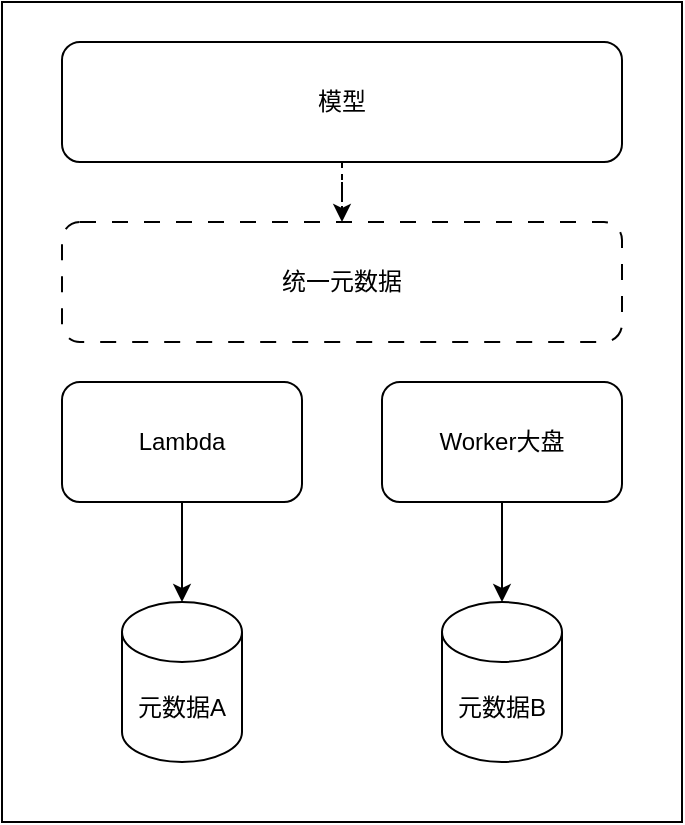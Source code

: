 <mxfile version="25.0.3">
  <diagram name="Page-1" id="IvGomVfQnvnbm-iyZiaq">
    <mxGraphModel dx="1026" dy="1750" grid="1" gridSize="10" guides="1" tooltips="1" connect="1" arrows="1" fold="1" page="1" pageScale="1" pageWidth="850" pageHeight="1100" math="0" shadow="0">
      <root>
        <mxCell id="0" />
        <mxCell id="1" parent="0" />
        <mxCell id="XO-GALKPfHcBI_01L1h0-8" value="" style="rounded=0;whiteSpace=wrap;html=1;" vertex="1" parent="1">
          <mxGeometry x="100" y="-30" width="340" height="410" as="geometry" />
        </mxCell>
        <mxCell id="XO-GALKPfHcBI_01L1h0-2" value="Lambda" style="rounded=1;whiteSpace=wrap;html=1;" vertex="1" parent="1">
          <mxGeometry x="130" y="160" width="120" height="60" as="geometry" />
        </mxCell>
        <mxCell id="XO-GALKPfHcBI_01L1h0-3" value="Worker大盘" style="rounded=1;whiteSpace=wrap;html=1;" vertex="1" parent="1">
          <mxGeometry x="290" y="160" width="120" height="60" as="geometry" />
        </mxCell>
        <mxCell id="XO-GALKPfHcBI_01L1h0-4" value="元数据A" style="shape=cylinder3;whiteSpace=wrap;html=1;boundedLbl=1;backgroundOutline=1;size=15;" vertex="1" parent="1">
          <mxGeometry x="160" y="270" width="60" height="80" as="geometry" />
        </mxCell>
        <mxCell id="XO-GALKPfHcBI_01L1h0-5" value="元数据B" style="shape=cylinder3;whiteSpace=wrap;html=1;boundedLbl=1;backgroundOutline=1;size=15;" vertex="1" parent="1">
          <mxGeometry x="320" y="270" width="60" height="80" as="geometry" />
        </mxCell>
        <mxCell id="XO-GALKPfHcBI_01L1h0-6" value="" style="endArrow=classic;html=1;rounded=0;exitX=0.5;exitY=1;exitDx=0;exitDy=0;" edge="1" parent="1" source="XO-GALKPfHcBI_01L1h0-2" target="XO-GALKPfHcBI_01L1h0-4">
          <mxGeometry width="50" height="50" relative="1" as="geometry">
            <mxPoint x="400" y="360" as="sourcePoint" />
            <mxPoint x="450" y="310" as="targetPoint" />
          </mxGeometry>
        </mxCell>
        <mxCell id="XO-GALKPfHcBI_01L1h0-7" value="" style="endArrow=classic;html=1;rounded=0;exitX=0.5;exitY=1;exitDx=0;exitDy=0;" edge="1" parent="1" source="XO-GALKPfHcBI_01L1h0-3" target="XO-GALKPfHcBI_01L1h0-5">
          <mxGeometry width="50" height="50" relative="1" as="geometry">
            <mxPoint x="400" y="360" as="sourcePoint" />
            <mxPoint x="450" y="310" as="targetPoint" />
          </mxGeometry>
        </mxCell>
        <mxCell id="XO-GALKPfHcBI_01L1h0-11" value="" style="edgeStyle=orthogonalEdgeStyle;rounded=0;orthogonalLoop=1;jettySize=auto;html=1;dashed=1;" edge="1" parent="1" source="XO-GALKPfHcBI_01L1h0-9" target="XO-GALKPfHcBI_01L1h0-10">
          <mxGeometry relative="1" as="geometry" />
        </mxCell>
        <mxCell id="XO-GALKPfHcBI_01L1h0-9" value="模型" style="rounded=1;whiteSpace=wrap;html=1;" vertex="1" parent="1">
          <mxGeometry x="130" y="-10" width="280" height="60" as="geometry" />
        </mxCell>
        <mxCell id="XO-GALKPfHcBI_01L1h0-10" value="统一元数据" style="rounded=1;whiteSpace=wrap;html=1;dashed=1;dashPattern=8 8;" vertex="1" parent="1">
          <mxGeometry x="130" y="80" width="280" height="60" as="geometry" />
        </mxCell>
      </root>
    </mxGraphModel>
  </diagram>
</mxfile>
